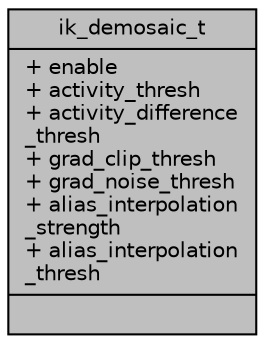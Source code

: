 digraph "ik_demosaic_t"
{
 // INTERACTIVE_SVG=YES
 // LATEX_PDF_SIZE
  bgcolor="transparent";
  edge [fontname="Helvetica",fontsize="10",labelfontname="Helvetica",labelfontsize="10"];
  node [fontname="Helvetica",fontsize="10",shape=record];
  Node1 [label="{ik_demosaic_t\n|+ enable\l+ activity_thresh\l+ activity_difference\l_thresh\l+ grad_clip_thresh\l+ grad_noise_thresh\l+ alias_interpolation\l_strength\l+ alias_interpolation\l_thresh\l|}",height=0.2,width=0.4,color="black", fillcolor="grey75", style="filled", fontcolor="black",tooltip=" "];
}

